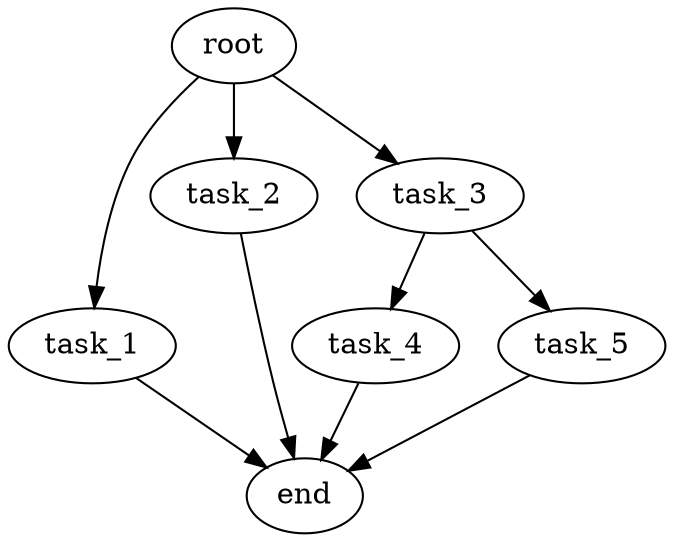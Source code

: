 digraph G {
  root [size="0.000000e+00"];
  task_1 [size="7.762239e+10"];
  task_2 [size="2.298190e+10"];
  task_3 [size="3.306814e+09"];
  task_4 [size="3.161376e+10"];
  task_5 [size="2.684731e+10"];
  end [size="0.000000e+00"];

  root -> task_1 [size="1.000000e-12"];
  root -> task_2 [size="1.000000e-12"];
  root -> task_3 [size="1.000000e-12"];
  task_1 -> end [size="1.000000e-12"];
  task_2 -> end [size="1.000000e-12"];
  task_3 -> task_4 [size="3.161376e+08"];
  task_3 -> task_5 [size="2.684731e+08"];
  task_4 -> end [size="1.000000e-12"];
  task_5 -> end [size="1.000000e-12"];
}
